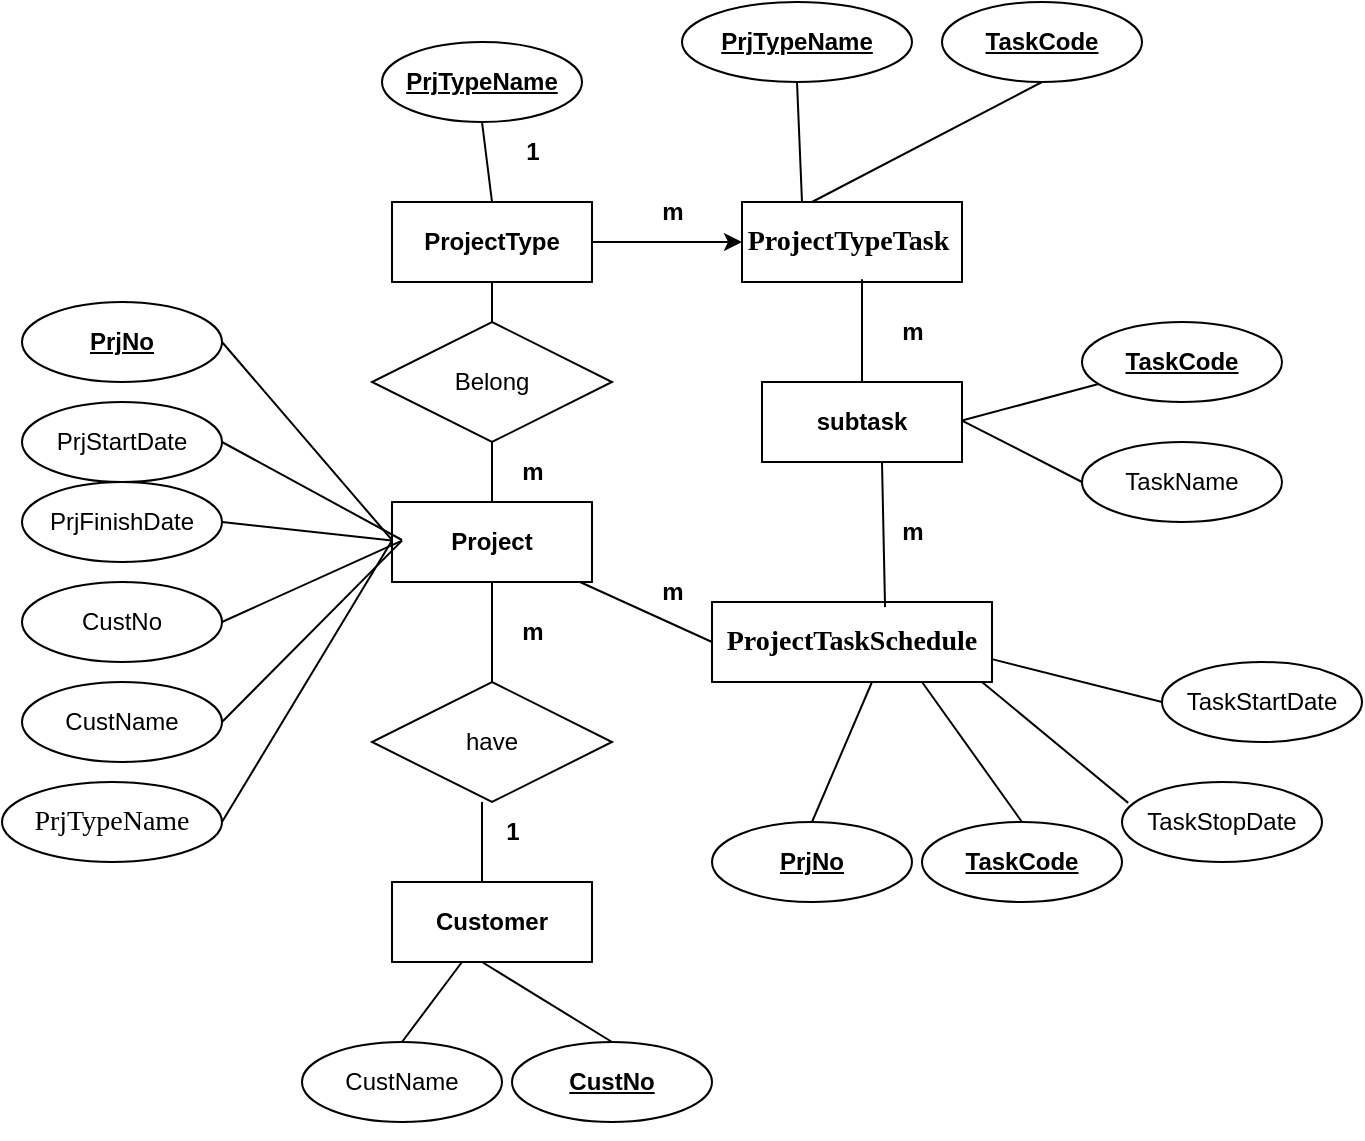 <mxfile version="26.1.2">
  <diagram id="R2lEEEUBdFMjLlhIrx00" name="Page-1">
    <mxGraphModel dx="1477" dy="666" grid="1" gridSize="10" guides="1" tooltips="1" connect="1" arrows="1" fold="1" page="1" pageScale="1" pageWidth="850" pageHeight="1100" math="0" shadow="0" extFonts="Permanent Marker^https://fonts.googleapis.com/css?family=Permanent+Marker">
      <root>
        <mxCell id="0" />
        <mxCell id="1" parent="0" />
        <mxCell id="oJzxBungK88UDZo50Rff-98" value="&lt;b&gt;subtask&lt;/b&gt;" style="whiteSpace=wrap;html=1;align=center;" vertex="1" parent="1">
          <mxGeometry x="510" y="210" width="100" height="40" as="geometry" />
        </mxCell>
        <mxCell id="oJzxBungK88UDZo50Rff-99" value="&lt;span style=&quot;font-size:10.5pt;mso-bidi-font-size:&lt;br/&gt;11.0pt;font-family:DengXian;mso-ascii-theme-font:minor-latin;mso-fareast-theme-font:&lt;br/&gt;minor-fareast;mso-hansi-theme-font:minor-latin;mso-bidi-font-family:&amp;quot;Times New Roman&amp;quot;;&lt;br/&gt;mso-bidi-theme-font:minor-bidi;mso-ansi-language:EN-US;mso-fareast-language:&lt;br/&gt;ZH-CN;mso-bidi-language:AR-SA&quot; lang=&quot;EN-US&quot;&gt;&lt;b&gt;ProjectTaskSchedule&lt;/b&gt;&lt;/span&gt;" style="whiteSpace=wrap;html=1;align=center;" vertex="1" parent="1">
          <mxGeometry x="485" y="320" width="140" height="40" as="geometry" />
        </mxCell>
        <mxCell id="oJzxBungK88UDZo50Rff-100" value="&lt;span style=&quot;font-size:10.5pt;mso-bidi-font-size:&lt;br/&gt;11.0pt;font-family:DengXian;mso-ascii-theme-font:minor-latin;mso-fareast-theme-font:&lt;br/&gt;minor-fareast;mso-hansi-theme-font:minor-latin;mso-bidi-font-family:&amp;quot;Times New Roman&amp;quot;;&lt;br/&gt;mso-bidi-theme-font:minor-bidi;mso-ansi-language:EN-US;mso-fareast-language:&lt;br/&gt;ZH-CN;mso-bidi-language:AR-SA&quot; lang=&quot;EN-US&quot;&gt;&lt;b&gt;ProjectTypeTask&amp;nbsp;&lt;/b&gt;&lt;/span&gt;" style="whiteSpace=wrap;html=1;align=center;" vertex="1" parent="1">
          <mxGeometry x="500" y="120" width="110" height="40" as="geometry" />
        </mxCell>
        <mxCell id="oJzxBungK88UDZo50Rff-101" value="&lt;span style=&quot;text-wrap: nowrap;&quot;&gt;&lt;b&gt;Project&lt;/b&gt;&lt;/span&gt;" style="whiteSpace=wrap;html=1;align=center;" vertex="1" parent="1">
          <mxGeometry x="325" y="270" width="100" height="40" as="geometry" />
        </mxCell>
        <mxCell id="oJzxBungK88UDZo50Rff-102" value="&lt;span style=&quot;text-wrap: nowrap;&quot;&gt;&lt;b&gt;Customer&lt;/b&gt;&lt;/span&gt;" style="whiteSpace=wrap;html=1;align=center;" vertex="1" parent="1">
          <mxGeometry x="325" y="460" width="100" height="40" as="geometry" />
        </mxCell>
        <mxCell id="oJzxBungK88UDZo50Rff-177" style="edgeStyle=orthogonalEdgeStyle;rounded=0;orthogonalLoop=1;jettySize=auto;html=1;exitX=1;exitY=0.5;exitDx=0;exitDy=0;entryX=0;entryY=0.5;entryDx=0;entryDy=0;" edge="1" parent="1" source="oJzxBungK88UDZo50Rff-103" target="oJzxBungK88UDZo50Rff-100">
          <mxGeometry relative="1" as="geometry" />
        </mxCell>
        <mxCell id="oJzxBungK88UDZo50Rff-103" value="&lt;span style=&quot;font-weight: 700; text-wrap: nowrap;&quot;&gt;ProjectType&lt;/span&gt;" style="whiteSpace=wrap;html=1;align=center;" vertex="1" parent="1">
          <mxGeometry x="325" y="120" width="100" height="40" as="geometry" />
        </mxCell>
        <mxCell id="oJzxBungK88UDZo50Rff-108" value="&lt;span style=&quot;font-weight: 700; text-align: left;&quot;&gt;PrjTypeName&lt;/span&gt;" style="ellipse;whiteSpace=wrap;html=1;align=center;fontStyle=4;" vertex="1" parent="1">
          <mxGeometry x="320" y="40" width="100" height="40" as="geometry" />
        </mxCell>
        <mxCell id="oJzxBungK88UDZo50Rff-109" value="&lt;span style=&quot;font-weight: 700; text-align: left;&quot;&gt;CustNo&lt;/span&gt;" style="ellipse;whiteSpace=wrap;html=1;align=center;fontStyle=4;" vertex="1" parent="1">
          <mxGeometry x="385" y="540" width="100" height="40" as="geometry" />
        </mxCell>
        <mxCell id="oJzxBungK88UDZo50Rff-114" value="" style="endArrow=none;html=1;rounded=0;exitX=0.5;exitY=0;exitDx=0;exitDy=0;" edge="1" parent="1" source="oJzxBungK88UDZo50Rff-115">
          <mxGeometry relative="1" as="geometry">
            <mxPoint x="280" y="539" as="sourcePoint" />
            <mxPoint x="360" y="500" as="targetPoint" />
          </mxGeometry>
        </mxCell>
        <mxCell id="oJzxBungK88UDZo50Rff-115" value="&lt;span style=&quot;text-align: left; font-weight: normal;&quot;&gt;CustName&lt;/span&gt;" style="ellipse;whiteSpace=wrap;html=1;align=center;fontStyle=1" vertex="1" parent="1">
          <mxGeometry x="280" y="540" width="100" height="40" as="geometry" />
        </mxCell>
        <mxCell id="oJzxBungK88UDZo50Rff-116" value="" style="endArrow=none;html=1;rounded=0;exitX=0.5;exitY=1;exitDx=0;exitDy=0;" edge="1" parent="1" source="oJzxBungK88UDZo50Rff-103" target="oJzxBungK88UDZo50Rff-117">
          <mxGeometry relative="1" as="geometry">
            <mxPoint x="380" y="200" as="sourcePoint" />
            <mxPoint x="375" y="200" as="targetPoint" />
          </mxGeometry>
        </mxCell>
        <mxCell id="oJzxBungK88UDZo50Rff-117" value="Belong" style="shape=rhombus;perimeter=rhombusPerimeter;whiteSpace=wrap;html=1;align=center;" vertex="1" parent="1">
          <mxGeometry x="315" y="180" width="120" height="60" as="geometry" />
        </mxCell>
        <mxCell id="oJzxBungK88UDZo50Rff-118" value="" style="endArrow=none;html=1;rounded=0;exitX=0.5;exitY=1;exitDx=0;exitDy=0;" edge="1" parent="1" source="oJzxBungK88UDZo50Rff-117">
          <mxGeometry relative="1" as="geometry">
            <mxPoint x="470" y="240" as="sourcePoint" />
            <mxPoint x="375" y="270" as="targetPoint" />
          </mxGeometry>
        </mxCell>
        <mxCell id="oJzxBungK88UDZo50Rff-119" value="have" style="shape=rhombus;perimeter=rhombusPerimeter;whiteSpace=wrap;html=1;align=center;" vertex="1" parent="1">
          <mxGeometry x="315" y="360" width="120" height="60" as="geometry" />
        </mxCell>
        <mxCell id="oJzxBungK88UDZo50Rff-121" value="" style="endArrow=none;html=1;rounded=0;exitX=0.5;exitY=1;exitDx=0;exitDy=0;" edge="1" parent="1" source="oJzxBungK88UDZo50Rff-101">
          <mxGeometry relative="1" as="geometry">
            <mxPoint x="380" y="330" as="sourcePoint" />
            <mxPoint x="375" y="360" as="targetPoint" />
          </mxGeometry>
        </mxCell>
        <mxCell id="oJzxBungK88UDZo50Rff-123" value="" style="endArrow=none;html=1;rounded=0;exitX=0.5;exitY=1;exitDx=0;exitDy=0;entryX=0.5;entryY=0;entryDx=0;entryDy=0;" edge="1" parent="1" source="oJzxBungK88UDZo50Rff-108" target="oJzxBungK88UDZo50Rff-103">
          <mxGeometry relative="1" as="geometry">
            <mxPoint x="400" y="80" as="sourcePoint" />
            <mxPoint x="370" y="110" as="targetPoint" />
          </mxGeometry>
        </mxCell>
        <mxCell id="oJzxBungK88UDZo50Rff-126" value="" style="endArrow=none;html=1;rounded=0;" edge="1" parent="1">
          <mxGeometry relative="1" as="geometry">
            <mxPoint x="370" y="420" as="sourcePoint" />
            <mxPoint x="370" y="460" as="targetPoint" />
          </mxGeometry>
        </mxCell>
        <mxCell id="oJzxBungK88UDZo50Rff-127" style="edgeStyle=orthogonalEdgeStyle;rounded=0;orthogonalLoop=1;jettySize=auto;html=1;exitX=0.5;exitY=1;exitDx=0;exitDy=0;" edge="1" parent="1" source="oJzxBungK88UDZo50Rff-115" target="oJzxBungK88UDZo50Rff-115">
          <mxGeometry relative="1" as="geometry" />
        </mxCell>
        <mxCell id="oJzxBungK88UDZo50Rff-167" value="&lt;span style=&quot;font-weight: 700; text-align: left;&quot;&gt;PrjNo&lt;/span&gt;" style="ellipse;whiteSpace=wrap;html=1;align=center;fontStyle=4;" vertex="1" parent="1">
          <mxGeometry x="140" y="170" width="100" height="40" as="geometry" />
        </mxCell>
        <mxCell id="oJzxBungK88UDZo50Rff-172" value="PrjStartDate" style="ellipse;whiteSpace=wrap;html=1;align=center;" vertex="1" parent="1">
          <mxGeometry x="140" y="220" width="100" height="40" as="geometry" />
        </mxCell>
        <mxCell id="oJzxBungK88UDZo50Rff-173" value="&lt;span style=&quot;text-align: left;&quot;&gt;PrjFinishDate&lt;/span&gt;" style="ellipse;whiteSpace=wrap;html=1;align=center;" vertex="1" parent="1">
          <mxGeometry x="140" y="260" width="100" height="40" as="geometry" />
        </mxCell>
        <mxCell id="oJzxBungK88UDZo50Rff-174" value="&lt;span style=&quot;text-align: left;&quot;&gt;CustName&lt;/span&gt;" style="ellipse;whiteSpace=wrap;html=1;align=center;" vertex="1" parent="1">
          <mxGeometry x="140" y="360" width="100" height="40" as="geometry" />
        </mxCell>
        <mxCell id="oJzxBungK88UDZo50Rff-175" value="&lt;span style=&quot;text-align: left;&quot;&gt;CustNo&lt;/span&gt;" style="ellipse;whiteSpace=wrap;html=1;align=center;" vertex="1" parent="1">
          <mxGeometry x="140" y="310" width="100" height="40" as="geometry" />
        </mxCell>
        <mxCell id="oJzxBungK88UDZo50Rff-176" value="&lt;span style=&quot;font-size:10.5pt;mso-bidi-font-size:&lt;br/&gt;11.0pt;font-family:DengXian;mso-ascii-theme-font:minor-latin;mso-fareast-theme-font:&lt;br/&gt;minor-fareast;mso-hansi-theme-font:minor-latin;mso-bidi-font-family:&amp;quot;Times New Roman&amp;quot;;&lt;br/&gt;mso-bidi-theme-font:minor-bidi;mso-ansi-language:EN-US;mso-fareast-language:&lt;br/&gt;ZH-CN;mso-bidi-language:AR-SA&quot; lang=&quot;EN-US&quot;&gt;PrjTypeName&lt;/span&gt;" style="ellipse;whiteSpace=wrap;html=1;align=center;" vertex="1" parent="1">
          <mxGeometry x="130" y="410" width="110" height="40" as="geometry" />
        </mxCell>
        <mxCell id="oJzxBungK88UDZo50Rff-181" value="" style="endArrow=none;html=1;rounded=0;exitX=1;exitY=0.5;exitDx=0;exitDy=0;" edge="1" parent="1" source="oJzxBungK88UDZo50Rff-176">
          <mxGeometry relative="1" as="geometry">
            <mxPoint x="165" y="289.29" as="sourcePoint" />
            <mxPoint x="325" y="289.29" as="targetPoint" />
          </mxGeometry>
        </mxCell>
        <mxCell id="oJzxBungK88UDZo50Rff-182" value="" style="endArrow=none;html=1;rounded=0;exitX=1;exitY=0.5;exitDx=0;exitDy=0;" edge="1" parent="1" source="oJzxBungK88UDZo50Rff-167">
          <mxGeometry relative="1" as="geometry">
            <mxPoint x="165" y="289.29" as="sourcePoint" />
            <mxPoint x="325" y="289" as="targetPoint" />
          </mxGeometry>
        </mxCell>
        <mxCell id="oJzxBungK88UDZo50Rff-183" value="" style="endArrow=none;html=1;rounded=0;exitX=1;exitY=0.5;exitDx=0;exitDy=0;" edge="1" parent="1" source="oJzxBungK88UDZo50Rff-172">
          <mxGeometry relative="1" as="geometry">
            <mxPoint x="180" y="289.29" as="sourcePoint" />
            <mxPoint x="330" y="289" as="targetPoint" />
          </mxGeometry>
        </mxCell>
        <mxCell id="oJzxBungK88UDZo50Rff-184" value="" style="endArrow=none;html=1;rounded=0;exitX=1;exitY=0.5;exitDx=0;exitDy=0;" edge="1" parent="1" source="oJzxBungK88UDZo50Rff-173">
          <mxGeometry relative="1" as="geometry">
            <mxPoint x="165" y="289.29" as="sourcePoint" />
            <mxPoint x="325" y="289.29" as="targetPoint" />
          </mxGeometry>
        </mxCell>
        <mxCell id="oJzxBungK88UDZo50Rff-185" value="" style="endArrow=none;html=1;rounded=0;exitX=1;exitY=0.5;exitDx=0;exitDy=0;" edge="1" parent="1" source="oJzxBungK88UDZo50Rff-175">
          <mxGeometry relative="1" as="geometry">
            <mxPoint x="170" y="289.29" as="sourcePoint" />
            <mxPoint x="330" y="289.29" as="targetPoint" />
          </mxGeometry>
        </mxCell>
        <mxCell id="oJzxBungK88UDZo50Rff-186" value="" style="endArrow=none;html=1;rounded=0;exitX=1;exitY=0.5;exitDx=0;exitDy=0;" edge="1" parent="1" source="oJzxBungK88UDZo50Rff-174">
          <mxGeometry relative="1" as="geometry">
            <mxPoint x="170" y="289.29" as="sourcePoint" />
            <mxPoint x="330" y="289.29" as="targetPoint" />
          </mxGeometry>
        </mxCell>
        <mxCell id="oJzxBungK88UDZo50Rff-189" value="" style="endArrow=none;html=1;rounded=0;" edge="1" parent="1" target="oJzxBungK88UDZo50Rff-190">
          <mxGeometry relative="1" as="geometry">
            <mxPoint x="610" y="229.29" as="sourcePoint" />
            <mxPoint x="680" y="229" as="targetPoint" />
          </mxGeometry>
        </mxCell>
        <mxCell id="oJzxBungK88UDZo50Rff-190" value="&lt;b&gt;TaskCode&lt;/b&gt;" style="ellipse;whiteSpace=wrap;html=1;align=center;fontStyle=4;" vertex="1" parent="1">
          <mxGeometry x="670" y="180" width="100" height="40" as="geometry" />
        </mxCell>
        <mxCell id="oJzxBungK88UDZo50Rff-191" value="TaskName" style="ellipse;whiteSpace=wrap;html=1;align=center;" vertex="1" parent="1">
          <mxGeometry x="670" y="240" width="100" height="40" as="geometry" />
        </mxCell>
        <mxCell id="oJzxBungK88UDZo50Rff-193" value="" style="endArrow=none;html=1;rounded=0;entryX=0;entryY=0.5;entryDx=0;entryDy=0;" edge="1" parent="1" target="oJzxBungK88UDZo50Rff-191">
          <mxGeometry relative="1" as="geometry">
            <mxPoint x="610" y="229.29" as="sourcePoint" />
            <mxPoint x="770" y="229.29" as="targetPoint" />
          </mxGeometry>
        </mxCell>
        <mxCell id="oJzxBungK88UDZo50Rff-194" value="&lt;b&gt;TaskCode&lt;/b&gt;" style="ellipse;whiteSpace=wrap;html=1;align=center;fontStyle=4;" vertex="1" parent="1">
          <mxGeometry x="600" y="20" width="100" height="40" as="geometry" />
        </mxCell>
        <mxCell id="oJzxBungK88UDZo50Rff-195" value="&lt;b&gt;PrjTypeName&lt;/b&gt;" style="ellipse;whiteSpace=wrap;html=1;align=center;fontStyle=4;" vertex="1" parent="1">
          <mxGeometry x="470" y="20" width="115" height="40" as="geometry" />
        </mxCell>
        <mxCell id="oJzxBungK88UDZo50Rff-197" value="" style="endArrow=none;html=1;rounded=0;entryX=0.5;entryY=1;entryDx=0;entryDy=0;" edge="1" parent="1" target="oJzxBungK88UDZo50Rff-195">
          <mxGeometry relative="1" as="geometry">
            <mxPoint x="530" y="120" as="sourcePoint" />
            <mxPoint x="690" y="120" as="targetPoint" />
          </mxGeometry>
        </mxCell>
        <mxCell id="oJzxBungK88UDZo50Rff-199" value="" style="endArrow=none;html=1;rounded=0;entryX=0.5;entryY=1;entryDx=0;entryDy=0;" edge="1" parent="1" target="oJzxBungK88UDZo50Rff-194">
          <mxGeometry relative="1" as="geometry">
            <mxPoint x="535" y="120" as="sourcePoint" />
            <mxPoint x="695" y="120" as="targetPoint" />
          </mxGeometry>
        </mxCell>
        <mxCell id="oJzxBungK88UDZo50Rff-200" value="TaskStartDate" style="ellipse;whiteSpace=wrap;html=1;align=center;" vertex="1" parent="1">
          <mxGeometry x="710" y="350" width="100" height="40" as="geometry" />
        </mxCell>
        <mxCell id="oJzxBungK88UDZo50Rff-201" value="&lt;span style=&quot;font-weight: 700; text-align: left;&quot;&gt;PrjNo&lt;/span&gt;" style="ellipse;whiteSpace=wrap;html=1;align=center;fontStyle=4;" vertex="1" parent="1">
          <mxGeometry x="485" y="430" width="100" height="40" as="geometry" />
        </mxCell>
        <mxCell id="oJzxBungK88UDZo50Rff-202" value="&lt;b&gt;TaskCode&lt;/b&gt;" style="ellipse;whiteSpace=wrap;html=1;align=center;fontStyle=4;" vertex="1" parent="1">
          <mxGeometry x="590" y="430" width="100" height="40" as="geometry" />
        </mxCell>
        <mxCell id="oJzxBungK88UDZo50Rff-203" value="TaskStopDate" style="ellipse;whiteSpace=wrap;html=1;align=center;" vertex="1" parent="1">
          <mxGeometry x="690" y="410" width="100" height="40" as="geometry" />
        </mxCell>
        <mxCell id="oJzxBungK88UDZo50Rff-204" value="" style="endArrow=none;html=1;rounded=0;entryX=0.5;entryY=0;entryDx=0;entryDy=0;" edge="1" parent="1" target="oJzxBungK88UDZo50Rff-201">
          <mxGeometry relative="1" as="geometry">
            <mxPoint x="565" y="360" as="sourcePoint" />
            <mxPoint x="725" y="360" as="targetPoint" />
          </mxGeometry>
        </mxCell>
        <mxCell id="oJzxBungK88UDZo50Rff-205" value="" style="endArrow=none;html=1;rounded=0;entryX=0.5;entryY=0;entryDx=0;entryDy=0;" edge="1" parent="1" target="oJzxBungK88UDZo50Rff-202">
          <mxGeometry relative="1" as="geometry">
            <mxPoint x="590" y="360" as="sourcePoint" />
            <mxPoint x="750" y="360" as="targetPoint" />
          </mxGeometry>
        </mxCell>
        <mxCell id="oJzxBungK88UDZo50Rff-206" value="" style="endArrow=none;html=1;rounded=0;entryX=0;entryY=0.5;entryDx=0;entryDy=0;" edge="1" parent="1" target="oJzxBungK88UDZo50Rff-200">
          <mxGeometry relative="1" as="geometry">
            <mxPoint x="625" y="348.57" as="sourcePoint" />
            <mxPoint x="785" y="348.57" as="targetPoint" />
          </mxGeometry>
        </mxCell>
        <mxCell id="oJzxBungK88UDZo50Rff-207" value="" style="endArrow=none;html=1;rounded=0;entryX=0.031;entryY=0.261;entryDx=0;entryDy=0;entryPerimeter=0;" edge="1" parent="1" target="oJzxBungK88UDZo50Rff-203">
          <mxGeometry relative="1" as="geometry">
            <mxPoint x="620" y="360" as="sourcePoint" />
            <mxPoint x="780" y="360" as="targetPoint" />
          </mxGeometry>
        </mxCell>
        <mxCell id="oJzxBungK88UDZo50Rff-208" value="" style="endArrow=none;html=1;rounded=0;entryX=0.5;entryY=0;entryDx=0;entryDy=0;" edge="1" parent="1" target="oJzxBungK88UDZo50Rff-109">
          <mxGeometry relative="1" as="geometry">
            <mxPoint x="370" y="500" as="sourcePoint" />
            <mxPoint x="530" y="500" as="targetPoint" />
          </mxGeometry>
        </mxCell>
        <mxCell id="oJzxBungK88UDZo50Rff-210" value="&lt;b&gt;1&lt;/b&gt;" style="text;html=1;align=center;verticalAlign=middle;resizable=0;points=[];autosize=1;strokeColor=none;fillColor=none;" vertex="1" parent="1">
          <mxGeometry x="380" y="80" width="30" height="30" as="geometry" />
        </mxCell>
        <mxCell id="oJzxBungK88UDZo50Rff-211" value="&lt;b&gt;m&lt;/b&gt;" style="text;html=1;align=center;verticalAlign=middle;resizable=0;points=[];autosize=1;strokeColor=none;fillColor=none;" vertex="1" parent="1">
          <mxGeometry x="380" y="240" width="30" height="30" as="geometry" />
        </mxCell>
        <mxCell id="oJzxBungK88UDZo50Rff-212" value="&lt;b&gt;m&lt;/b&gt;" style="text;html=1;align=center;verticalAlign=middle;resizable=0;points=[];autosize=1;strokeColor=none;fillColor=none;" vertex="1" parent="1">
          <mxGeometry x="450" y="110" width="30" height="30" as="geometry" />
        </mxCell>
        <mxCell id="oJzxBungK88UDZo50Rff-213" value="&lt;b&gt;m&lt;/b&gt;" style="text;html=1;align=center;verticalAlign=middle;resizable=0;points=[];autosize=1;strokeColor=none;fillColor=none;" vertex="1" parent="1">
          <mxGeometry x="570" y="170" width="30" height="30" as="geometry" />
        </mxCell>
        <mxCell id="oJzxBungK88UDZo50Rff-214" value="&lt;b&gt;m&lt;/b&gt;" style="text;html=1;align=center;verticalAlign=middle;resizable=0;points=[];autosize=1;strokeColor=none;fillColor=none;" vertex="1" parent="1">
          <mxGeometry x="570" y="270" width="30" height="30" as="geometry" />
        </mxCell>
        <mxCell id="oJzxBungK88UDZo50Rff-215" value="&lt;b&gt;m&lt;/b&gt;" style="text;html=1;align=center;verticalAlign=middle;resizable=0;points=[];autosize=1;strokeColor=none;fillColor=none;" vertex="1" parent="1">
          <mxGeometry x="450" y="300" width="30" height="30" as="geometry" />
        </mxCell>
        <mxCell id="oJzxBungK88UDZo50Rff-216" value="" style="endArrow=none;html=1;rounded=0;entryX=0.618;entryY=0.064;entryDx=0;entryDy=0;entryPerimeter=0;" edge="1" parent="1" target="oJzxBungK88UDZo50Rff-99">
          <mxGeometry relative="1" as="geometry">
            <mxPoint x="570" y="250" as="sourcePoint" />
            <mxPoint x="730" y="250" as="targetPoint" />
          </mxGeometry>
        </mxCell>
        <mxCell id="oJzxBungK88UDZo50Rff-217" value="" style="endArrow=none;html=1;rounded=0;entryX=0.5;entryY=0;entryDx=0;entryDy=0;" edge="1" parent="1" target="oJzxBungK88UDZo50Rff-98">
          <mxGeometry relative="1" as="geometry">
            <mxPoint x="560" y="158.57" as="sourcePoint" />
            <mxPoint x="720" y="158.57" as="targetPoint" />
          </mxGeometry>
        </mxCell>
        <mxCell id="oJzxBungK88UDZo50Rff-218" value="" style="endArrow=none;html=1;rounded=0;entryX=0;entryY=0.5;entryDx=0;entryDy=0;" edge="1" parent="1" source="oJzxBungK88UDZo50Rff-101" target="oJzxBungK88UDZo50Rff-99">
          <mxGeometry relative="1" as="geometry">
            <mxPoint x="430" y="289.29" as="sourcePoint" />
            <mxPoint x="590" y="289.29" as="targetPoint" />
          </mxGeometry>
        </mxCell>
        <mxCell id="oJzxBungK88UDZo50Rff-221" value="&lt;b&gt;1&lt;/b&gt;" style="text;html=1;align=center;verticalAlign=middle;resizable=0;points=[];autosize=1;strokeColor=none;fillColor=none;" vertex="1" parent="1">
          <mxGeometry x="370" y="420" width="30" height="30" as="geometry" />
        </mxCell>
        <mxCell id="oJzxBungK88UDZo50Rff-222" value="&lt;b&gt;m&lt;/b&gt;" style="text;html=1;align=center;verticalAlign=middle;resizable=0;points=[];autosize=1;strokeColor=none;fillColor=none;" vertex="1" parent="1">
          <mxGeometry x="380" y="320" width="30" height="30" as="geometry" />
        </mxCell>
      </root>
    </mxGraphModel>
  </diagram>
</mxfile>
